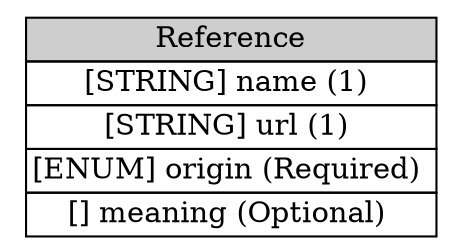 digraph Reference {
	graph [rankdir=LR];
	node [label="\N"];
	graph [bb="0,0,200,108"];
	Reference [label=<<table BORDER="0" CELLBORDER="1" CELLSPACING="0"> <tr > <td BGCOLOR="#CECECE" HREF="#" TITLE="The Reference class provides the &quot;name&quot; of an alert, or other information allowing the manager to determine what it is. ">Reference</td> </tr>" %<tr><td HREF="#" TITLE="The name of the alert, from one of the origins listed below.">[STRING] name (1) </td></tr>%<tr><td HREF="#" TITLE="A URL at which the manager (or the human operator of the manager) can find additional information about the alert.  The document pointed to by the URL may include an in-depth description of the attack, appropriate countermeasures, or other information deemed relevant by the vendor.">[STRING] url (1) </td></tr>%<tr><td HREF="#" TITLE="The source from which the name of the alert originates. The permitted values for this attribute are shown below.  The default value is &quot;unknown&quot;.  (See also Section 10.)">[ENUM] origin (Required) </td></tr>%<tr><td HREF="#" TITLE="The meaning of the reference, as understood by the alert provider.  This field is only valid if the value of the &lt;origin&gt; attribute is set to &quot;vendor-specific&quot; or &quot;user-specific&quot;.">[] meaning (Optional) </td></tr>%</table>>, shape=plaintext, pos="100,54", width="2.7778", height="1.5139"];
}
